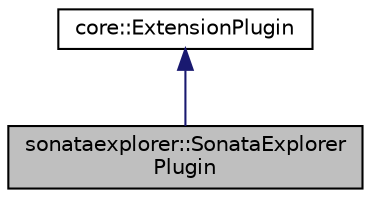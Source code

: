digraph "sonataexplorer::SonataExplorerPlugin"
{
 // LATEX_PDF_SIZE
  edge [fontname="Helvetica",fontsize="10",labelfontname="Helvetica",labelfontsize="10"];
  node [fontname="Helvetica",fontsize="10",shape=record];
  Node1 [label="sonataexplorer::SonataExplorer\lPlugin",height=0.2,width=0.4,color="black", fillcolor="grey75", style="filled", fontcolor="black",tooltip="The SonataExplorerPlugin class manages the loading and visualization of the Blue Brain Project micro-..."];
  Node2 -> Node1 [dir="back",color="midnightblue",fontsize="10",style="solid",fontname="Helvetica"];
  Node2 [label="core::ExtensionPlugin",height=0.2,width=0.4,color="black", fillcolor="white", style="filled",URL="$d4/dfc/classcore_1_1ExtensionPlugin.html",tooltip=" "];
}
